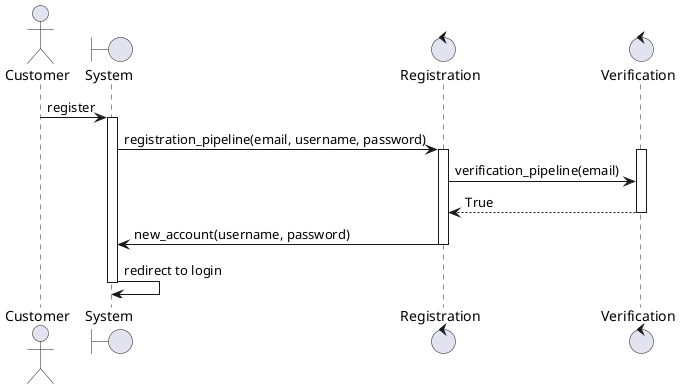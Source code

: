 @startuml register
actor Customer
boundary "System" as system
control "Registration" as reg 
control "Verification" as veri
Customer -> system: register 
activate system
system -> reg: registration_pipeline(email, username, password)
activate reg
activate veri
reg -> veri: verification_pipeline(email)
veri --> reg: True
deactivate veri
reg -> system: new_account(username, password)
deactivate reg
system -> system: redirect to login
deactivate system
@enduml